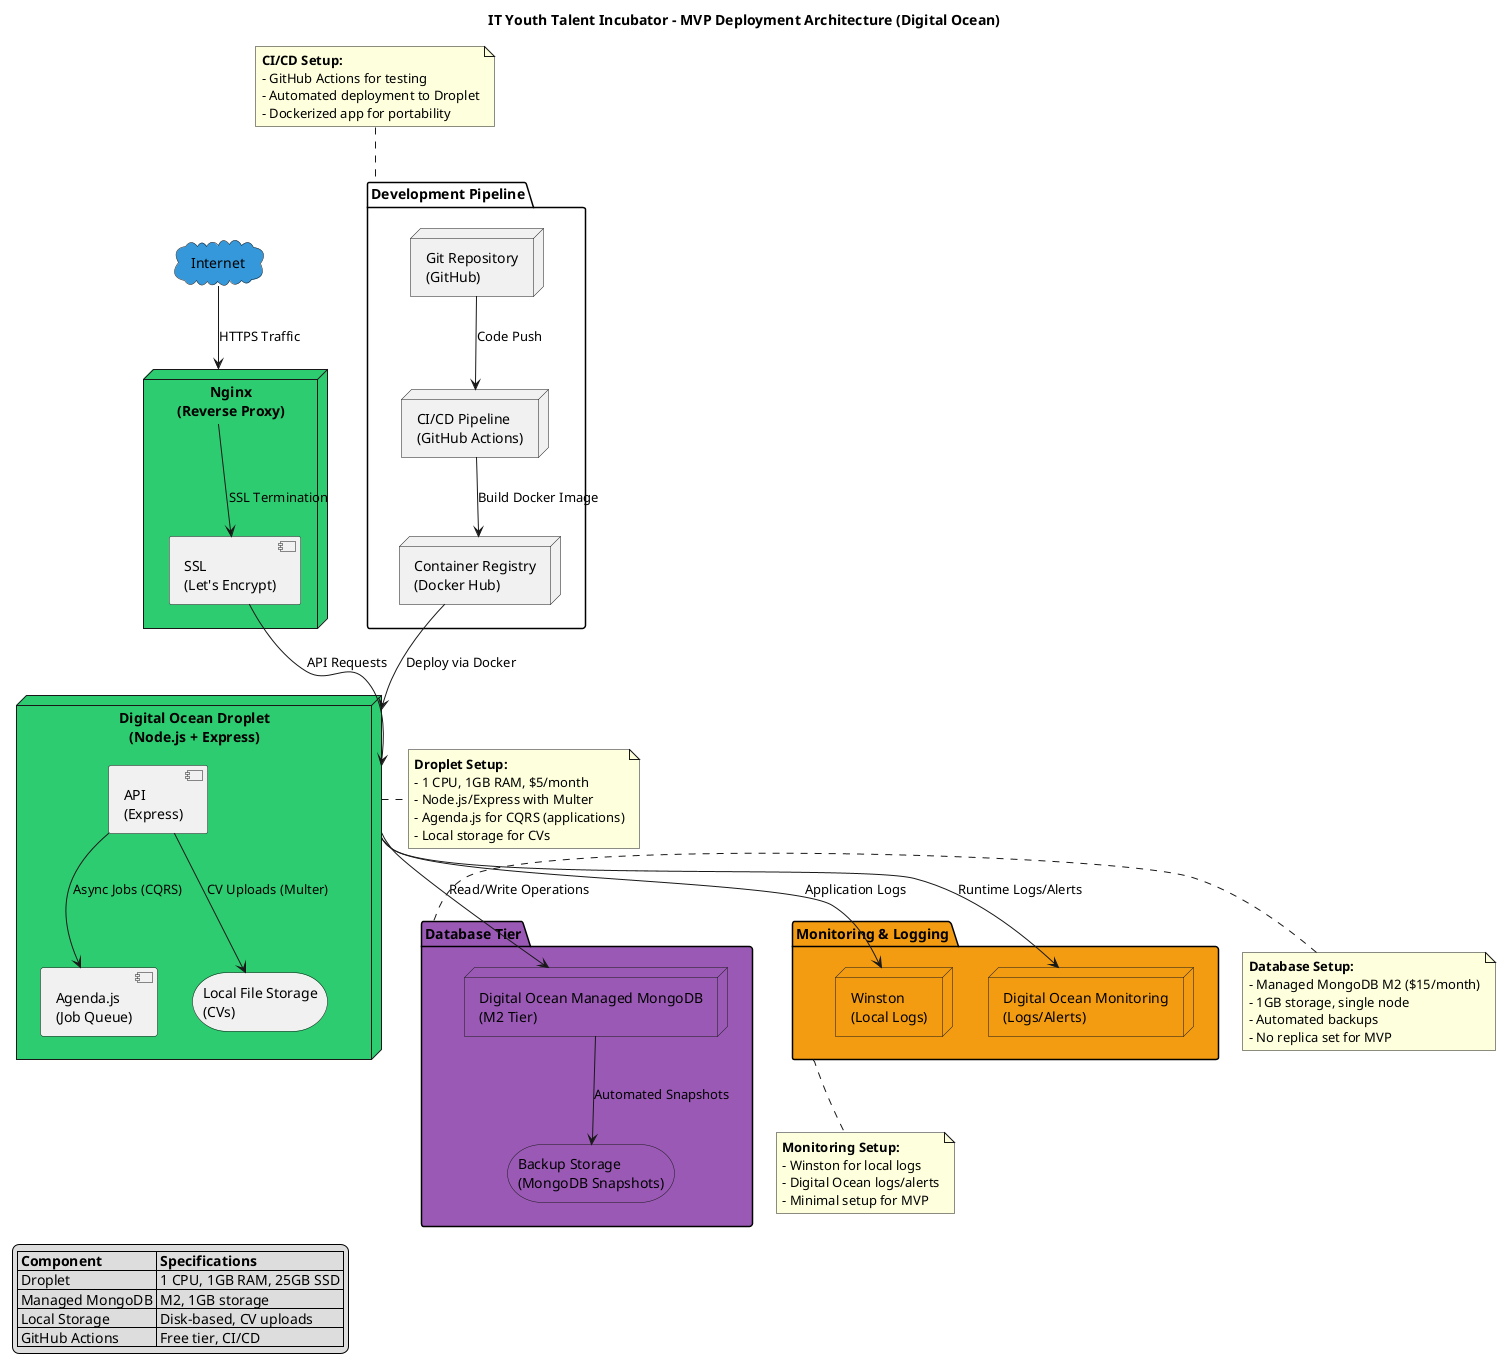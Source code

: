 @startuml IT_Youth_Talent_Incubator_MVP_Deployment_Architecture

!define CLOUD_COLOR #3498db
!define SERVER_COLOR #2ecc71
!define DATABASE_COLOR #9b59b6
!define MONITORING_COLOR #f39c12

title IT Youth Talent Incubator - MVP Deployment Architecture (Digital Ocean)

' Internet
cloud "Internet" as internet CLOUD_COLOR

' Reverse Proxy
node "Nginx\n(Reverse Proxy)" as nginx SERVER_COLOR {
  component "SSL\n(Let's Encrypt)" as ssl
}

' Application Tier
node "Digital Ocean Droplet\n(Node.js + Express)" as droplet SERVER_COLOR {
  component "API\n(Express)" as api
  component "Agenda.js\n(Job Queue)" as agenda
  storage "Local File Storage\n(CVs)" as local_storage
}

' Database Tier
package "Database Tier" as db_tier DATABASE_COLOR {
  node "Digital Ocean Managed MongoDB\n(M2 Tier)" as mongo DATABASE_COLOR
  storage "Backup Storage\n(MongoDB Snapshots)" as backup_storage DATABASE_COLOR
}

' Development & CI/CD
package "Development Pipeline" as dev_pipeline {
  node "Git Repository\n(GitHub)" as git_repo
  node "CI/CD Pipeline\n(GitHub Actions)" as cicd
  node "Container Registry\n(Docker Hub)" as container_registry
}

' Monitoring & Logging
package "Monitoring & Logging" as monitoring_tier MONITORING_COLOR {
  node "Winston\n(Local Logs)" as winston MONITORING_COLOR
  node "Digital Ocean Monitoring\n(Logs/Alerts)" as do_monitoring MONITORING_COLOR
}

' =============== CONNECTIONS ===============

' Client to Application
internet --> nginx : HTTPS Traffic
nginx --> ssl : SSL Termination
ssl --> droplet : API Requests

' Application Internal Components
api --> agenda : Async Jobs (CQRS)
api --> local_storage : CV Uploads (Multer)

' Application to Database
droplet --> mongo : Read/Write Operations
mongo --> backup_storage : Automated Snapshots

' Development Pipeline
git_repo --> cicd : Code Push
cicd --> container_registry : Build Docker Image
container_registry --> droplet : Deploy via Docker

' Monitoring Integration
droplet --> winston : Application Logs
droplet --> do_monitoring : Runtime Logs/Alerts

' Notes
note right of droplet
  **Droplet Setup:**
  - 1 CPU, 1GB RAM, $5/month
  - Node.js/Express with Multer
  - Agenda.js for CQRS (applications)
  - Local storage for CVs
end note

note left of db_tier
  **Database Setup:**
  - Managed MongoDB M2 ($15/month)
  - 1GB storage, single node
  - Automated backups
  - No replica set for MVP
end note

note top of dev_pipeline
  **CI/CD Setup:**
  - GitHub Actions for testing
  - Automated deployment to Droplet
  - Dockerized app for portability
end note

note bottom of monitoring_tier
  **Monitoring Setup:**
  - Winston for local logs
  - Digital Ocean logs/alerts
  - Minimal setup for MVP
end note

' Infrastructure Specifications
legend bottom left
  |= Component |= Specifications |
  | Droplet | 1 CPU, 1GB RAM, 25GB SSD |
  | Managed MongoDB | M2, 1GB storage |
  | Local Storage | Disk-based, CV uploads |
  | GitHub Actions | Free tier, CI/CD |
endlegend

@enduml